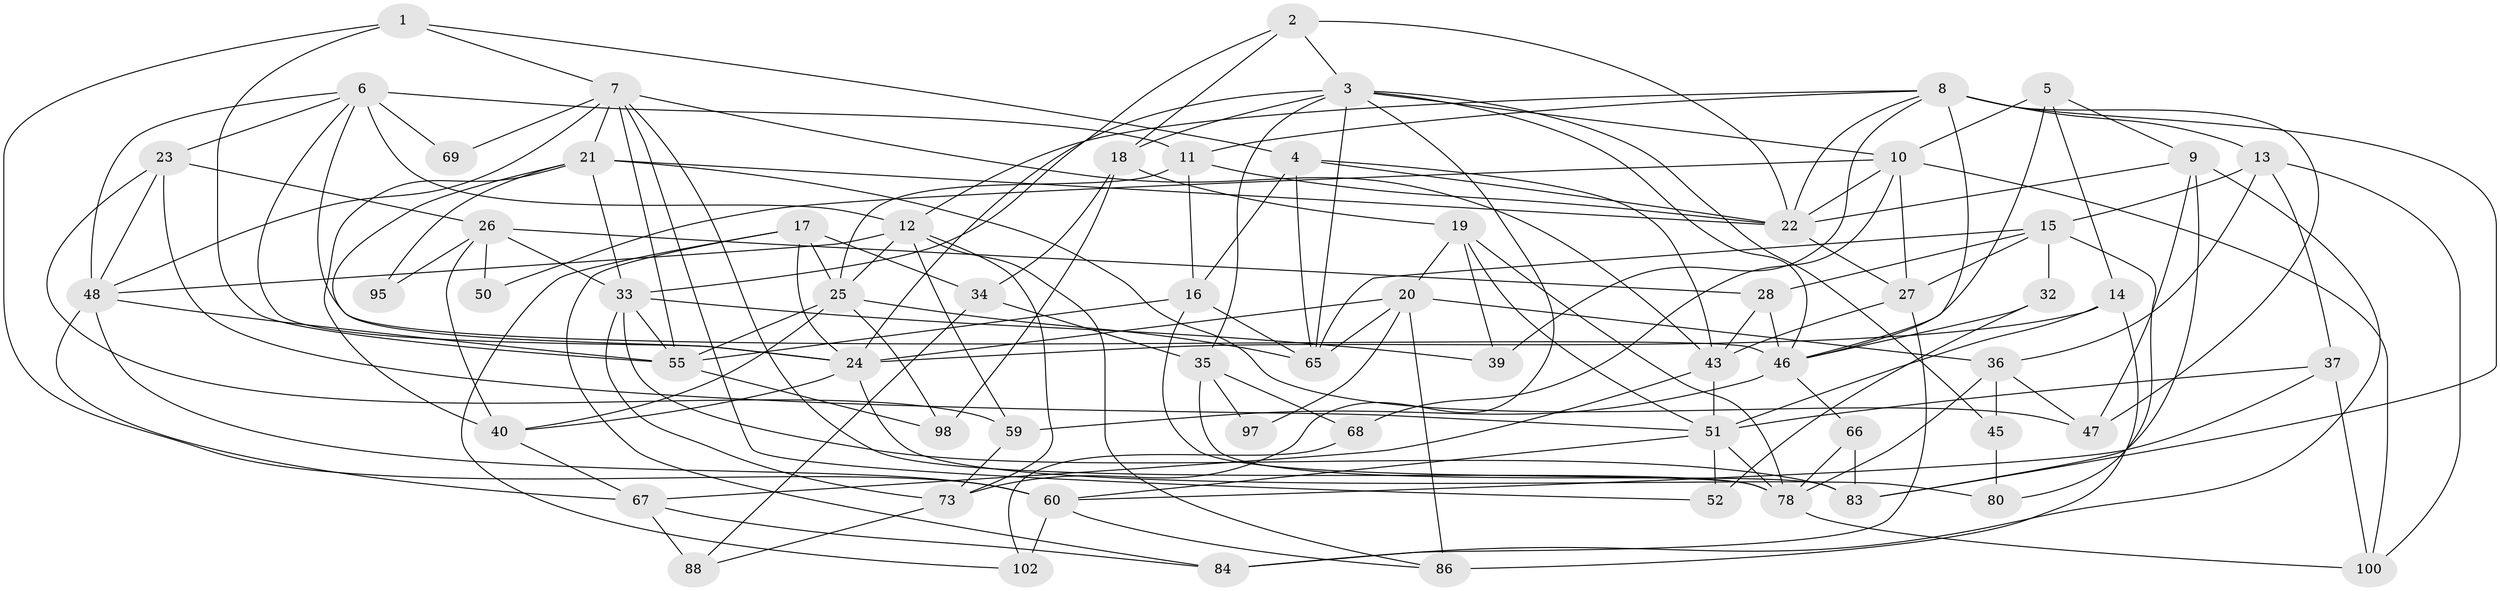 // original degree distribution, {4: 0.3627450980392157, 5: 0.19607843137254902, 3: 0.23529411764705882, 6: 0.08823529411764706, 2: 0.09803921568627451, 7: 0.0196078431372549}
// Generated by graph-tools (version 1.1) at 2025/41/03/06/25 10:41:58]
// undirected, 64 vertices, 161 edges
graph export_dot {
graph [start="1"]
  node [color=gray90,style=filled];
  1;
  2;
  3 [super="+29"];
  4;
  5;
  6 [super="+41"];
  7 [super="+93"];
  8 [super="+53"];
  9 [super="+31"];
  10 [super="+70"];
  11 [super="+72"];
  12 [super="+85"];
  13 [super="+99"];
  14;
  15;
  16 [super="+96"];
  17 [super="+75"];
  18 [super="+89"];
  19 [super="+81"];
  20 [super="+61"];
  21 [super="+30"];
  22 [super="+91"];
  23 [super="+44"];
  24 [super="+76"];
  25 [super="+42"];
  26 [super="+87"];
  27 [super="+56"];
  28;
  32 [super="+38"];
  33 [super="+49"];
  34;
  35 [super="+58"];
  36 [super="+101"];
  37;
  39;
  40 [super="+90"];
  43 [super="+64"];
  45;
  46 [super="+54"];
  47 [super="+57"];
  48 [super="+62"];
  50;
  51 [super="+79"];
  52;
  55 [super="+71"];
  59;
  60 [super="+63"];
  65 [super="+82"];
  66;
  67 [super="+74"];
  68;
  69;
  73 [super="+77"];
  78 [super="+94"];
  80;
  83;
  84 [super="+92"];
  86;
  88;
  95;
  97;
  98;
  100;
  102;
  1 -- 4;
  1 -- 55;
  1 -- 7;
  1 -- 60;
  2 -- 33;
  2 -- 3;
  2 -- 18;
  2 -- 22;
  3 -- 73;
  3 -- 18;
  3 -- 45;
  3 -- 46;
  3 -- 10;
  3 -- 24;
  3 -- 65;
  3 -- 35;
  4 -- 43;
  4 -- 22;
  4 -- 16;
  4 -- 65;
  5 -- 14;
  5 -- 10;
  5 -- 9;
  5 -- 46;
  6 -- 12;
  6 -- 46;
  6 -- 69;
  6 -- 23;
  6 -- 24;
  6 -- 48;
  6 -- 11;
  7 -- 52;
  7 -- 48;
  7 -- 55;
  7 -- 69;
  7 -- 21;
  7 -- 43;
  7 -- 78;
  8 -- 39;
  8 -- 22;
  8 -- 83;
  8 -- 12;
  8 -- 13;
  8 -- 46;
  8 -- 47;
  8 -- 11;
  9 -- 84;
  9 -- 47;
  9 -- 83;
  9 -- 22;
  10 -- 50;
  10 -- 68;
  10 -- 100;
  10 -- 27;
  10 -- 22;
  11 -- 25;
  11 -- 16;
  11 -- 22;
  12 -- 25;
  12 -- 86;
  12 -- 48;
  12 -- 73;
  12 -- 59;
  13 -- 100;
  13 -- 37;
  13 -- 15;
  13 -- 36;
  14 -- 86;
  14 -- 51;
  14 -- 24;
  15 -- 80;
  15 -- 27;
  15 -- 28;
  15 -- 32;
  15 -- 65;
  16 -- 55;
  16 -- 78;
  16 -- 65;
  17 -- 102;
  17 -- 34;
  17 -- 24;
  17 -- 25;
  17 -- 84;
  18 -- 19;
  18 -- 34;
  18 -- 98;
  19 -- 51;
  19 -- 20;
  19 -- 39;
  19 -- 78;
  20 -- 86 [weight=2];
  20 -- 24;
  20 -- 65;
  20 -- 97;
  20 -- 36;
  21 -- 33;
  21 -- 47;
  21 -- 24;
  21 -- 95;
  21 -- 40;
  21 -- 22;
  22 -- 27;
  23 -- 59;
  23 -- 51;
  23 -- 26;
  23 -- 48;
  24 -- 80;
  24 -- 40;
  25 -- 98;
  25 -- 55;
  25 -- 65;
  25 -- 40;
  26 -- 28;
  26 -- 95;
  26 -- 33;
  26 -- 50;
  26 -- 40;
  27 -- 84;
  27 -- 43;
  28 -- 43;
  28 -- 46;
  32 -- 52 [weight=2];
  32 -- 46;
  33 -- 83;
  33 -- 73;
  33 -- 39;
  33 -- 55;
  34 -- 35;
  34 -- 88;
  35 -- 97;
  35 -- 83;
  35 -- 68;
  36 -- 45 [weight=2];
  36 -- 47;
  36 -- 78;
  37 -- 100;
  37 -- 51;
  37 -- 60;
  40 -- 67;
  43 -- 51;
  43 -- 67;
  45 -- 80;
  46 -- 66;
  46 -- 59;
  48 -- 67;
  48 -- 55;
  48 -- 60;
  51 -- 60;
  51 -- 52;
  51 -- 78;
  55 -- 98;
  59 -- 73;
  60 -- 102 [weight=2];
  60 -- 86;
  66 -- 83;
  66 -- 78;
  67 -- 88;
  67 -- 84;
  68 -- 102;
  73 -- 88;
  78 -- 100;
}

